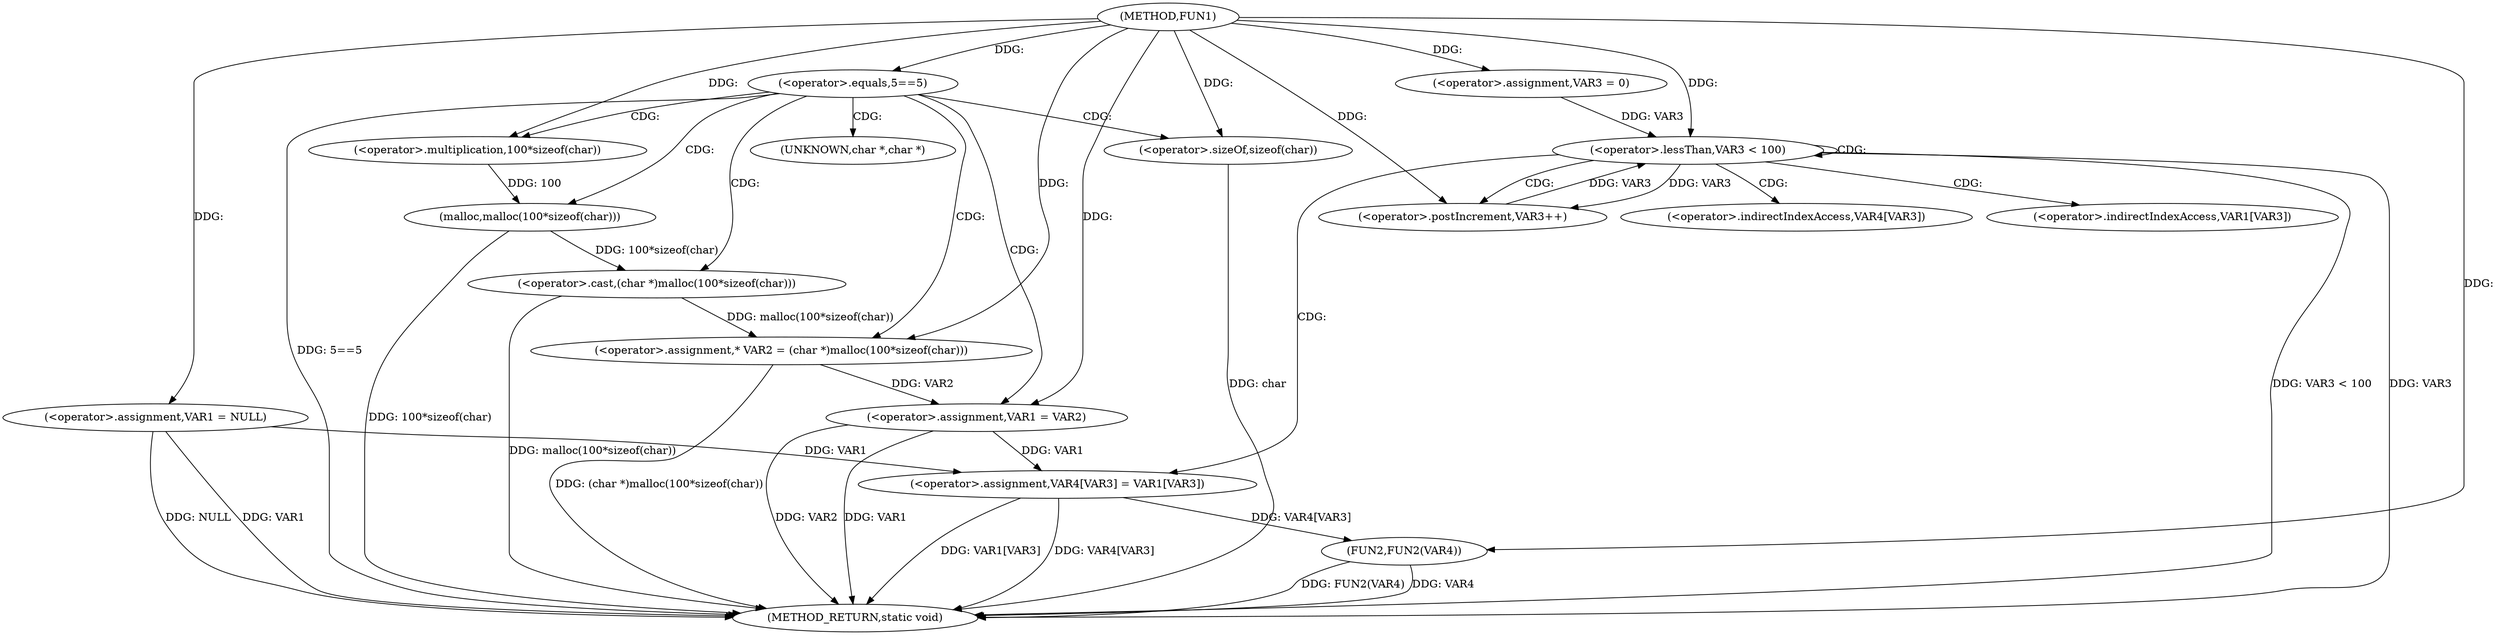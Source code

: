 digraph FUN1 {  
"1000100" [label = "(METHOD,FUN1)" ]
"1000147" [label = "(METHOD_RETURN,static void)" ]
"1000103" [label = "(<operator>.assignment,VAR1 = NULL)" ]
"1000107" [label = "(<operator>.equals,5==5)" ]
"1000113" [label = "(<operator>.assignment,* VAR2 = (char *)malloc(100*sizeof(char)))" ]
"1000115" [label = "(<operator>.cast,(char *)malloc(100*sizeof(char)))" ]
"1000117" [label = "(malloc,malloc(100*sizeof(char)))" ]
"1000118" [label = "(<operator>.multiplication,100*sizeof(char))" ]
"1000120" [label = "(<operator>.sizeOf,sizeof(char))" ]
"1000122" [label = "(<operator>.assignment,VAR1 = VAR2)" ]
"1000129" [label = "(<operator>.assignment,VAR3 = 0)" ]
"1000132" [label = "(<operator>.lessThan,VAR3 < 100)" ]
"1000135" [label = "(<operator>.postIncrement,VAR3++)" ]
"1000138" [label = "(<operator>.assignment,VAR4[VAR3] = VAR1[VAR3])" ]
"1000145" [label = "(FUN2,FUN2(VAR4))" ]
"1000116" [label = "(UNKNOWN,char *,char *)" ]
"1000139" [label = "(<operator>.indirectIndexAccess,VAR4[VAR3])" ]
"1000142" [label = "(<operator>.indirectIndexAccess,VAR1[VAR3])" ]
  "1000115" -> "1000147"  [ label = "DDG: malloc(100*sizeof(char))"] 
  "1000138" -> "1000147"  [ label = "DDG: VAR1[VAR3]"] 
  "1000107" -> "1000147"  [ label = "DDG: 5==5"] 
  "1000103" -> "1000147"  [ label = "DDG: VAR1"] 
  "1000103" -> "1000147"  [ label = "DDG: NULL"] 
  "1000117" -> "1000147"  [ label = "DDG: 100*sizeof(char)"] 
  "1000132" -> "1000147"  [ label = "DDG: VAR3"] 
  "1000145" -> "1000147"  [ label = "DDG: VAR4"] 
  "1000122" -> "1000147"  [ label = "DDG: VAR2"] 
  "1000122" -> "1000147"  [ label = "DDG: VAR1"] 
  "1000132" -> "1000147"  [ label = "DDG: VAR3 < 100"] 
  "1000138" -> "1000147"  [ label = "DDG: VAR4[VAR3]"] 
  "1000113" -> "1000147"  [ label = "DDG: (char *)malloc(100*sizeof(char))"] 
  "1000120" -> "1000147"  [ label = "DDG: char"] 
  "1000145" -> "1000147"  [ label = "DDG: FUN2(VAR4)"] 
  "1000100" -> "1000103"  [ label = "DDG: "] 
  "1000100" -> "1000107"  [ label = "DDG: "] 
  "1000115" -> "1000113"  [ label = "DDG: malloc(100*sizeof(char))"] 
  "1000100" -> "1000113"  [ label = "DDG: "] 
  "1000117" -> "1000115"  [ label = "DDG: 100*sizeof(char)"] 
  "1000118" -> "1000117"  [ label = "DDG: 100"] 
  "1000100" -> "1000118"  [ label = "DDG: "] 
  "1000100" -> "1000120"  [ label = "DDG: "] 
  "1000113" -> "1000122"  [ label = "DDG: VAR2"] 
  "1000100" -> "1000122"  [ label = "DDG: "] 
  "1000100" -> "1000129"  [ label = "DDG: "] 
  "1000129" -> "1000132"  [ label = "DDG: VAR3"] 
  "1000135" -> "1000132"  [ label = "DDG: VAR3"] 
  "1000100" -> "1000132"  [ label = "DDG: "] 
  "1000132" -> "1000135"  [ label = "DDG: VAR3"] 
  "1000100" -> "1000135"  [ label = "DDG: "] 
  "1000103" -> "1000138"  [ label = "DDG: VAR1"] 
  "1000122" -> "1000138"  [ label = "DDG: VAR1"] 
  "1000138" -> "1000145"  [ label = "DDG: VAR4[VAR3]"] 
  "1000100" -> "1000145"  [ label = "DDG: "] 
  "1000107" -> "1000116"  [ label = "CDG: "] 
  "1000107" -> "1000120"  [ label = "CDG: "] 
  "1000107" -> "1000117"  [ label = "CDG: "] 
  "1000107" -> "1000113"  [ label = "CDG: "] 
  "1000107" -> "1000115"  [ label = "CDG: "] 
  "1000107" -> "1000118"  [ label = "CDG: "] 
  "1000107" -> "1000122"  [ label = "CDG: "] 
  "1000132" -> "1000132"  [ label = "CDG: "] 
  "1000132" -> "1000142"  [ label = "CDG: "] 
  "1000132" -> "1000139"  [ label = "CDG: "] 
  "1000132" -> "1000135"  [ label = "CDG: "] 
  "1000132" -> "1000138"  [ label = "CDG: "] 
}
